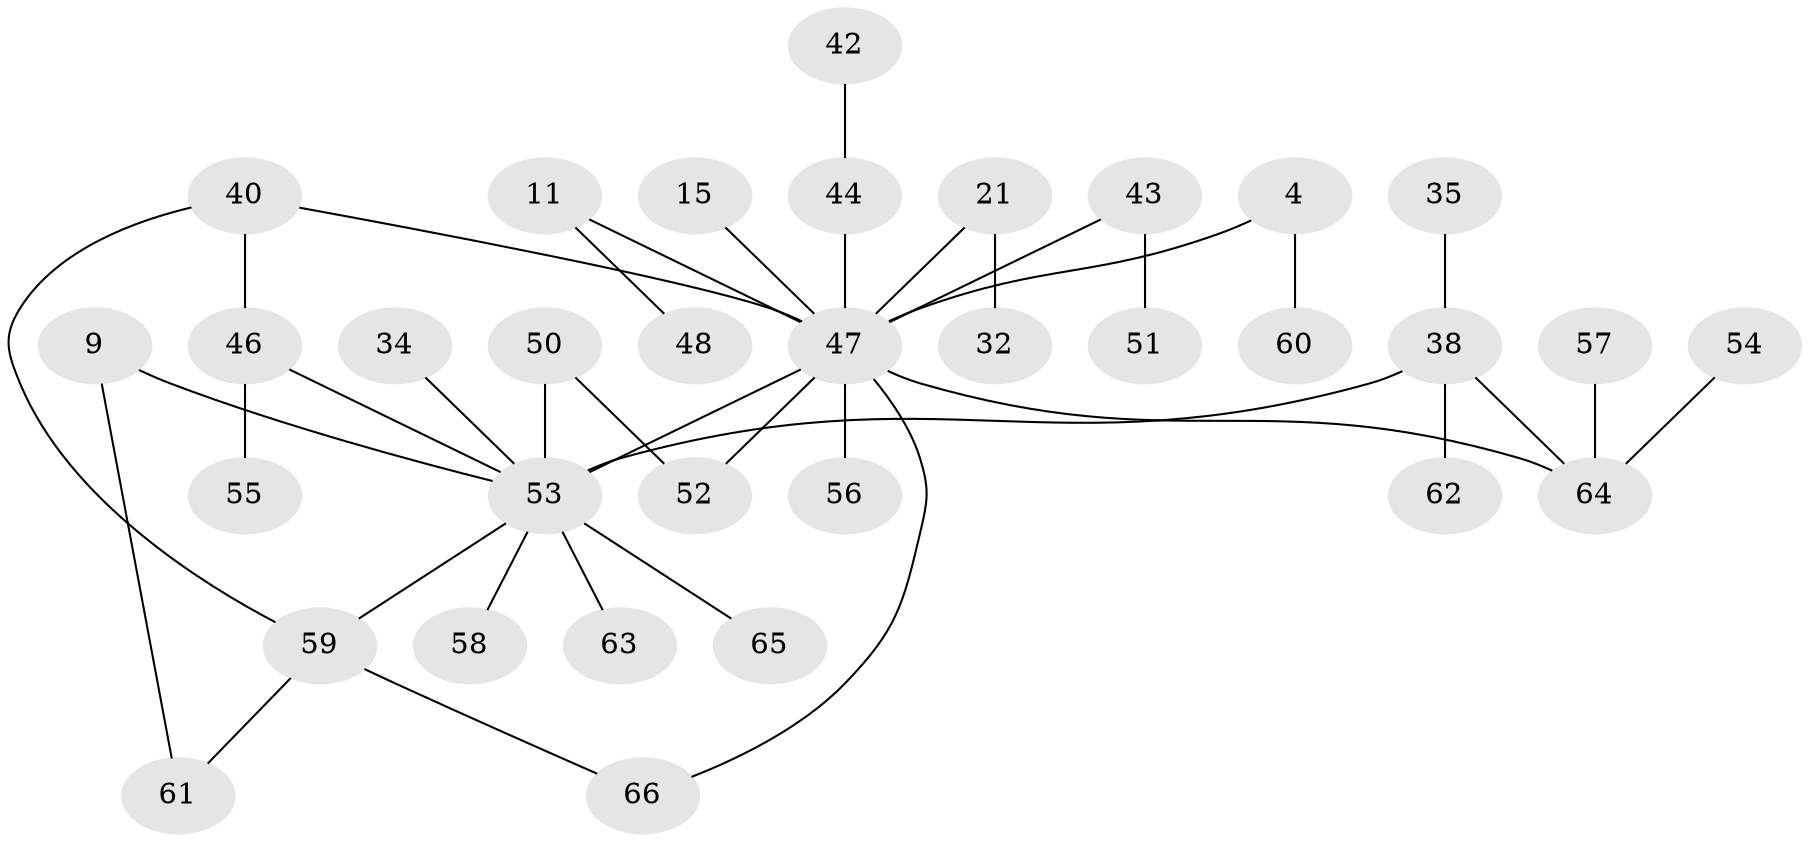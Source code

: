 // original degree distribution, {4: 0.09090909090909091, 8: 0.015151515151515152, 3: 0.18181818181818182, 2: 0.3484848484848485, 5: 0.045454545454545456, 6: 0.030303030303030304, 1: 0.2878787878787879}
// Generated by graph-tools (version 1.1) at 2025/42/03/09/25 04:42:13]
// undirected, 33 vertices, 38 edges
graph export_dot {
graph [start="1"]
  node [color=gray90,style=filled];
  4;
  9;
  11;
  15;
  21 [super="+19"];
  32;
  34;
  35;
  38 [super="+28+26+30"];
  40 [super="+33"];
  42;
  43;
  44 [super="+36"];
  46;
  47 [super="+22+14"];
  48;
  50 [super="+17"];
  51;
  52;
  53 [super="+7+8+5+18+41+49"];
  54;
  55;
  56;
  57;
  58;
  59;
  60;
  61;
  62;
  63;
  64 [super="+39"];
  65;
  66;
  4 -- 60;
  4 -- 47;
  9 -- 61;
  9 -- 53;
  11 -- 48;
  11 -- 47;
  15 -- 47;
  21 -- 32;
  21 -- 47 [weight=3];
  34 -- 53;
  35 -- 38;
  38 -- 62;
  38 -- 53;
  38 -- 64;
  40 -- 46;
  40 -- 59;
  40 -- 47;
  42 -- 44;
  43 -- 51;
  43 -- 47;
  44 -- 47 [weight=2];
  46 -- 55;
  46 -- 53;
  47 -- 56;
  47 -- 66;
  47 -- 52;
  47 -- 53 [weight=5];
  47 -- 64;
  50 -- 52;
  50 -- 53 [weight=2];
  53 -- 59 [weight=2];
  53 -- 63;
  53 -- 65;
  53 -- 58;
  54 -- 64;
  57 -- 64;
  59 -- 61;
  59 -- 66;
}
